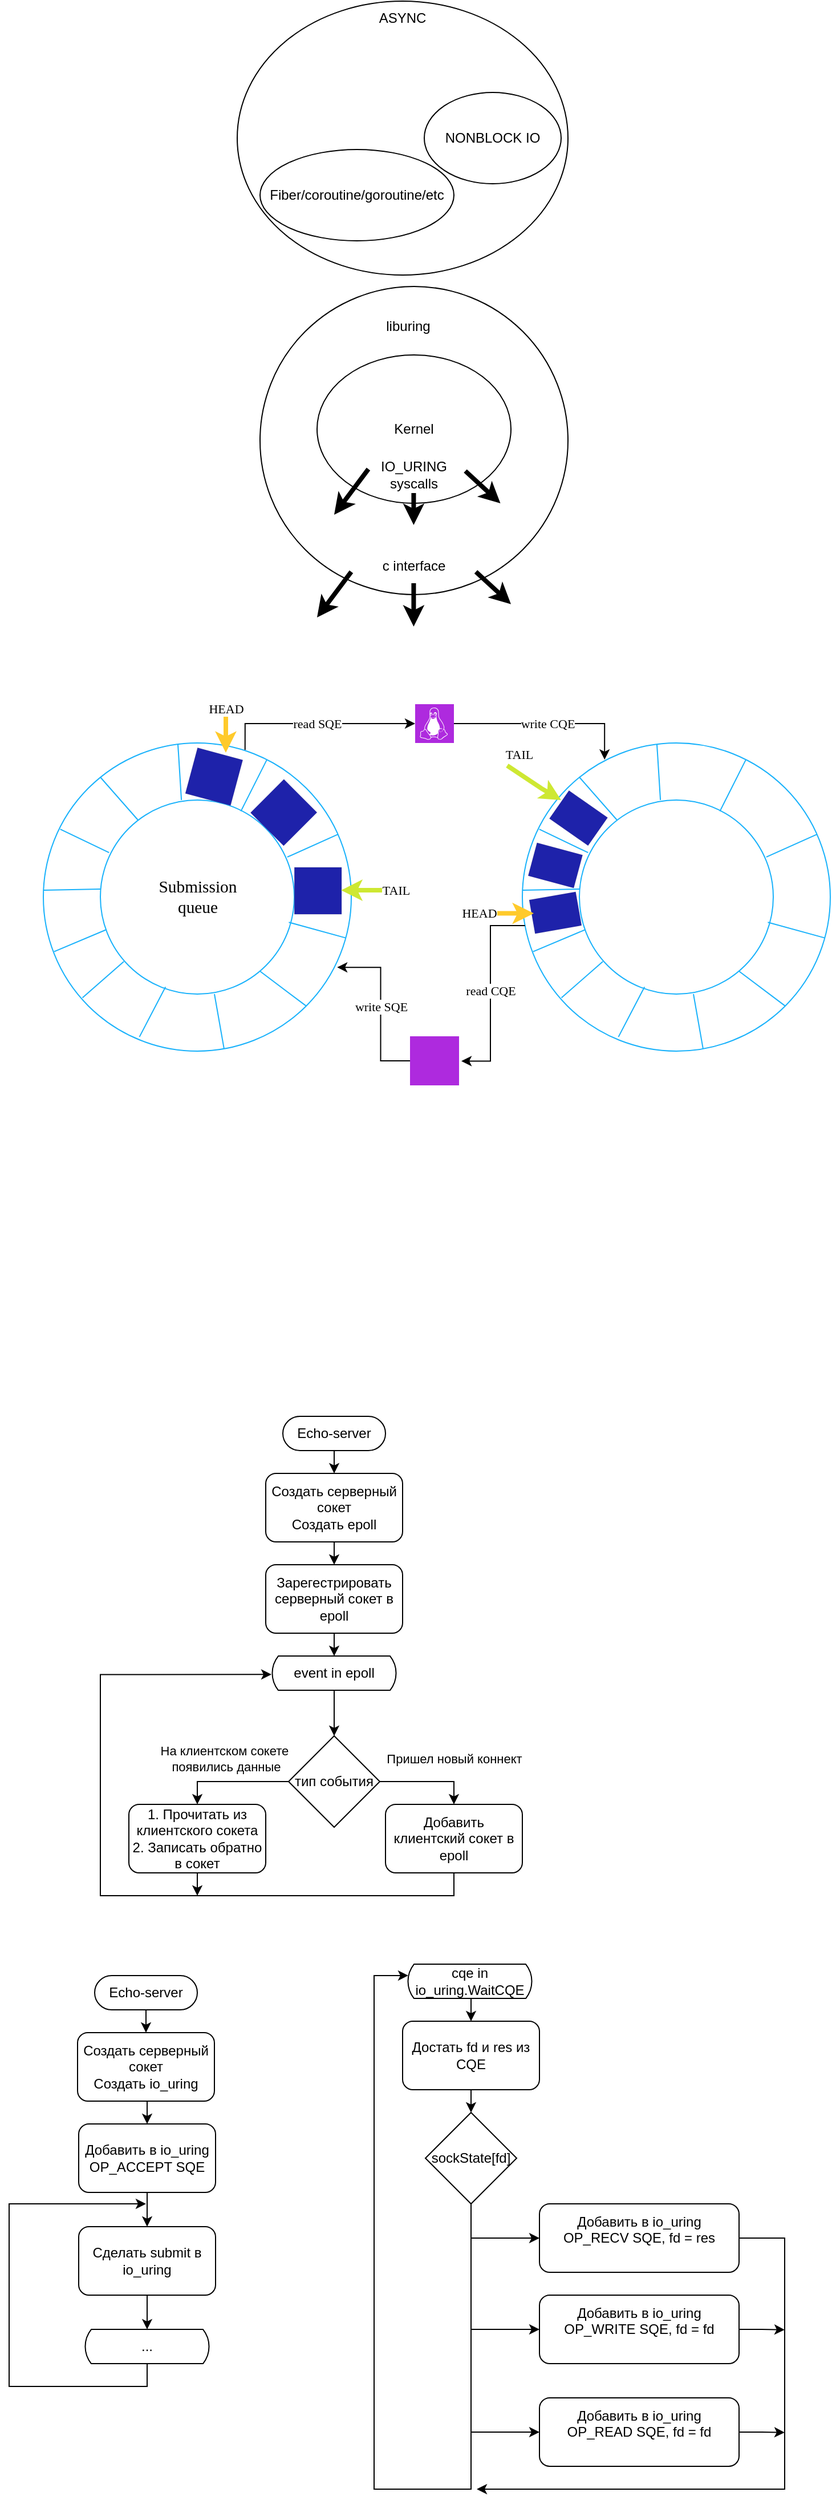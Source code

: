 <mxfile version="26.2.12">
  <diagram name="Страница — 1" id="5MnBxVW6T4bRZf9gdQo-">
    <mxGraphModel dx="1135" dy="633" grid="1" gridSize="10" guides="1" tooltips="1" connect="1" arrows="1" fold="1" page="1" pageScale="1" pageWidth="827" pageHeight="1169" math="0" shadow="0">
      <root>
        <mxCell id="0" />
        <mxCell id="1" parent="0" />
        <mxCell id="4wjqR3OL42NYLJil27Jn-7" value="" style="ellipse;whiteSpace=wrap;html=1;aspect=fixed;" parent="1" vertex="1">
          <mxGeometry x="270" y="390" width="270" height="270" as="geometry" />
        </mxCell>
        <mxCell id="4wjqR3OL42NYLJil27Jn-1" value="" style="ellipse;whiteSpace=wrap;html=1;" parent="1" vertex="1">
          <mxGeometry x="250" y="140" width="290" height="240" as="geometry" />
        </mxCell>
        <mxCell id="4wjqR3OL42NYLJil27Jn-2" value="Fiber/coroutine/goroutine/etc" style="ellipse;whiteSpace=wrap;html=1;" parent="1" vertex="1">
          <mxGeometry x="270" y="270" width="170" height="80" as="geometry" />
        </mxCell>
        <mxCell id="4wjqR3OL42NYLJil27Jn-3" value="NONBLOCK IO" style="ellipse;whiteSpace=wrap;html=1;" parent="1" vertex="1">
          <mxGeometry x="414" y="220" width="120" height="80" as="geometry" />
        </mxCell>
        <mxCell id="4wjqR3OL42NYLJil27Jn-4" value="ASYNC" style="text;html=1;align=center;verticalAlign=middle;whiteSpace=wrap;rounded=0;" parent="1" vertex="1">
          <mxGeometry x="365" y="140" width="60" height="30" as="geometry" />
        </mxCell>
        <mxCell id="4wjqR3OL42NYLJil27Jn-5" value="Kernel" style="ellipse;whiteSpace=wrap;html=1;" parent="1" vertex="1">
          <mxGeometry x="320" y="450" width="170" height="130" as="geometry" />
        </mxCell>
        <mxCell id="4wjqR3OL42NYLJil27Jn-6" value="IO_URING syscalls" style="text;html=1;align=center;verticalAlign=middle;whiteSpace=wrap;rounded=0;" parent="1" vertex="1">
          <mxGeometry x="360" y="540" width="90" height="30" as="geometry" />
        </mxCell>
        <mxCell id="4wjqR3OL42NYLJil27Jn-8" value="liburing" style="text;html=1;align=center;verticalAlign=middle;whiteSpace=wrap;rounded=0;" parent="1" vertex="1">
          <mxGeometry x="370" y="410" width="60" height="30" as="geometry" />
        </mxCell>
        <mxCell id="4wjqR3OL42NYLJil27Jn-9" value="" style="endArrow=classic;html=1;rounded=0;strokeWidth=4;" parent="1" edge="1">
          <mxGeometry width="50" height="50" relative="1" as="geometry">
            <mxPoint x="450" y="551.68" as="sourcePoint" />
            <mxPoint x="480.75" y="580.0" as="targetPoint" />
          </mxGeometry>
        </mxCell>
        <mxCell id="4wjqR3OL42NYLJil27Jn-10" value="" style="endArrow=classic;html=1;rounded=0;strokeWidth=4;" parent="1" edge="1">
          <mxGeometry width="50" height="50" relative="1" as="geometry">
            <mxPoint x="404.71" y="571" as="sourcePoint" />
            <mxPoint x="404.71" y="599" as="targetPoint" />
          </mxGeometry>
        </mxCell>
        <mxCell id="4wjqR3OL42NYLJil27Jn-11" value="" style="endArrow=classic;html=1;rounded=0;strokeWidth=4;" parent="1" edge="1">
          <mxGeometry width="50" height="50" relative="1" as="geometry">
            <mxPoint x="365" y="550" as="sourcePoint" />
            <mxPoint x="335" y="590" as="targetPoint" />
          </mxGeometry>
        </mxCell>
        <mxCell id="4wjqR3OL42NYLJil27Jn-13" value="" style="endArrow=classic;html=1;rounded=0;strokeWidth=4;" parent="1" edge="1">
          <mxGeometry width="50" height="50" relative="1" as="geometry">
            <mxPoint x="404.71" y="650" as="sourcePoint" />
            <mxPoint x="404.71" y="688" as="targetPoint" />
          </mxGeometry>
        </mxCell>
        <mxCell id="4wjqR3OL42NYLJil27Jn-14" value="" style="endArrow=classic;html=1;rounded=0;strokeWidth=4;" parent="1" edge="1">
          <mxGeometry width="50" height="50" relative="1" as="geometry">
            <mxPoint x="459.25" y="640" as="sourcePoint" />
            <mxPoint x="490" y="668.32" as="targetPoint" />
          </mxGeometry>
        </mxCell>
        <mxCell id="4wjqR3OL42NYLJil27Jn-15" value="" style="endArrow=classic;html=1;rounded=0;strokeWidth=4;" parent="1" edge="1">
          <mxGeometry width="50" height="50" relative="1" as="geometry">
            <mxPoint x="350" y="640" as="sourcePoint" />
            <mxPoint x="320" y="680" as="targetPoint" />
          </mxGeometry>
        </mxCell>
        <mxCell id="4wjqR3OL42NYLJil27Jn-16" value="c interface" style="text;html=1;align=center;verticalAlign=middle;whiteSpace=wrap;rounded=0;" parent="1" vertex="1">
          <mxGeometry x="375" y="620" width="60" height="30" as="geometry" />
        </mxCell>
        <mxCell id="idXL19134oBA8lbDRlTb-53" value="read SQE" style="edgeStyle=orthogonalEdgeStyle;rounded=0;orthogonalLoop=1;jettySize=auto;html=1;exitX=0.655;exitY=0.023;exitDx=0;exitDy=0;exitPerimeter=0;fontFamily=Proxima Nova;" parent="1" source="idXL19134oBA8lbDRlTb-1" target="idXL19134oBA8lbDRlTb-46" edge="1">
          <mxGeometry x="0.001" relative="1" as="geometry">
            <Array as="points">
              <mxPoint x="257" y="773" />
            </Array>
            <mxPoint as="offset" />
          </mxGeometry>
        </mxCell>
        <mxCell id="idXL19134oBA8lbDRlTb-1" value="" style="ellipse;whiteSpace=wrap;html=1;aspect=fixed;strokeColor=#1AB2FB;" parent="1" vertex="1">
          <mxGeometry x="80" y="790" width="270" height="270" as="geometry" />
        </mxCell>
        <mxCell id="idXL19134oBA8lbDRlTb-2" value="" style="ellipse;whiteSpace=wrap;html=1;aspect=fixed;strokeColor=#1AB2FB;" parent="1" vertex="1">
          <mxGeometry x="130" y="840" width="170" height="170" as="geometry" />
        </mxCell>
        <mxCell id="idXL19134oBA8lbDRlTb-3" value="" style="endArrow=none;html=1;rounded=0;entryX=0.437;entryY=0.004;entryDx=0;entryDy=0;entryPerimeter=0;exitX=0.418;exitY=0;exitDx=0;exitDy=0;exitPerimeter=0;strokeColor=#1AB2FB;" parent="1" source="idXL19134oBA8lbDRlTb-2" target="idXL19134oBA8lbDRlTb-1" edge="1">
          <mxGeometry width="50" height="50" relative="1" as="geometry">
            <mxPoint x="150" y="800" as="sourcePoint" />
            <mxPoint x="200" y="750" as="targetPoint" />
          </mxGeometry>
        </mxCell>
        <mxCell id="idXL19134oBA8lbDRlTb-4" value="" style="endArrow=none;html=1;rounded=0;exitX=0.418;exitY=0;exitDx=0;exitDy=0;exitPerimeter=0;strokeColor=#1AB2FB;" parent="1" target="idXL19134oBA8lbDRlTb-1" edge="1">
          <mxGeometry width="50" height="50" relative="1" as="geometry">
            <mxPoint x="253.19" y="849.81" as="sourcePoint" />
            <mxPoint x="250.0" y="790.002" as="targetPoint" />
          </mxGeometry>
        </mxCell>
        <mxCell id="idXL19134oBA8lbDRlTb-5" value="" style="endArrow=none;html=1;rounded=0;exitX=0.964;exitY=0.294;exitDx=0;exitDy=0;exitPerimeter=0;strokeColor=#1AB2FB;" parent="1" source="idXL19134oBA8lbDRlTb-2" target="idXL19134oBA8lbDRlTb-1" edge="1">
          <mxGeometry width="50" height="50" relative="1" as="geometry">
            <mxPoint x="297.19" y="894.81" as="sourcePoint" />
            <mxPoint x="320" y="850" as="targetPoint" />
          </mxGeometry>
        </mxCell>
        <mxCell id="idXL19134oBA8lbDRlTb-6" value="" style="endArrow=none;html=1;rounded=0;exitX=0.972;exitY=0.63;exitDx=0;exitDy=0;exitPerimeter=0;strokeColor=#1AB2FB;" parent="1" source="idXL19134oBA8lbDRlTb-2" target="idXL19134oBA8lbDRlTb-1" edge="1">
          <mxGeometry width="50" height="50" relative="1" as="geometry">
            <mxPoint x="300" y="950" as="sourcePoint" />
            <mxPoint x="344" y="930" as="targetPoint" />
          </mxGeometry>
        </mxCell>
        <mxCell id="idXL19134oBA8lbDRlTb-7" value="" style="endArrow=none;html=1;rounded=0;exitX=0.972;exitY=0.63;exitDx=0;exitDy=0;exitPerimeter=0;entryX=1;entryY=1;entryDx=0;entryDy=0;strokeColor=#1AB2FB;" parent="1" target="idXL19134oBA8lbDRlTb-1" edge="1">
          <mxGeometry width="50" height="50" relative="1" as="geometry">
            <mxPoint x="270" y="990" as="sourcePoint" />
            <mxPoint x="320" y="1004" as="targetPoint" />
          </mxGeometry>
        </mxCell>
        <mxCell id="idXL19134oBA8lbDRlTb-8" value="" style="endArrow=none;html=1;rounded=0;exitX=0.972;exitY=0.63;exitDx=0;exitDy=0;exitPerimeter=0;strokeColor=#1AB2FB;" parent="1" target="idXL19134oBA8lbDRlTb-1" edge="1">
          <mxGeometry width="50" height="50" relative="1" as="geometry">
            <mxPoint x="230" y="1010" as="sourcePoint" />
            <mxPoint x="270" y="1040" as="targetPoint" />
          </mxGeometry>
        </mxCell>
        <mxCell id="idXL19134oBA8lbDRlTb-9" value="" style="endArrow=none;html=1;rounded=0;exitX=0.336;exitY=0.963;exitDx=0;exitDy=0;exitPerimeter=0;entryX=0.312;entryY=0.954;entryDx=0;entryDy=0;entryPerimeter=0;strokeColor=#1AB2FB;" parent="1" source="idXL19134oBA8lbDRlTb-2" target="idXL19134oBA8lbDRlTb-1" edge="1">
          <mxGeometry width="50" height="50" relative="1" as="geometry">
            <mxPoint x="160" y="1010" as="sourcePoint" />
            <mxPoint x="168" y="1058" as="targetPoint" />
          </mxGeometry>
        </mxCell>
        <mxCell id="idXL19134oBA8lbDRlTb-10" value="" style="endArrow=none;html=1;rounded=0;exitX=0.121;exitY=0.832;exitDx=0;exitDy=0;exitPerimeter=0;entryX=0.127;entryY=0.827;entryDx=0;entryDy=0;entryPerimeter=0;strokeColor=#1AB2FB;" parent="1" source="idXL19134oBA8lbDRlTb-2" target="idXL19134oBA8lbDRlTb-1" edge="1">
          <mxGeometry width="50" height="50" relative="1" as="geometry">
            <mxPoint x="143" y="970" as="sourcePoint" />
            <mxPoint x="120" y="1014" as="targetPoint" />
          </mxGeometry>
        </mxCell>
        <mxCell id="idXL19134oBA8lbDRlTb-11" value="" style="endArrow=none;html=1;rounded=0;exitX=0.028;exitY=0.669;exitDx=0;exitDy=0;exitPerimeter=0;entryX=0.035;entryY=0.677;entryDx=0;entryDy=0;entryPerimeter=0;strokeColor=#1AB2FB;" parent="1" source="idXL19134oBA8lbDRlTb-2" target="idXL19134oBA8lbDRlTb-1" edge="1">
          <mxGeometry width="50" height="50" relative="1" as="geometry">
            <mxPoint x="130" y="950" as="sourcePoint" />
            <mxPoint x="93" y="982" as="targetPoint" />
          </mxGeometry>
        </mxCell>
        <mxCell id="idXL19134oBA8lbDRlTb-12" value="" style="endArrow=none;html=1;rounded=0;exitX=0.003;exitY=0.459;exitDx=0;exitDy=0;exitPerimeter=0;entryX=0.035;entryY=0.677;entryDx=0;entryDy=0;entryPerimeter=0;strokeColor=#1AB2FB;" parent="1" source="idXL19134oBA8lbDRlTb-2" edge="1">
          <mxGeometry width="50" height="50" relative="1" as="geometry">
            <mxPoint x="126" y="900" as="sourcePoint" />
            <mxPoint x="80" y="919" as="targetPoint" />
          </mxGeometry>
        </mxCell>
        <mxCell id="idXL19134oBA8lbDRlTb-13" value="" style="endArrow=none;html=1;rounded=0;exitX=0.045;exitY=0.271;exitDx=0;exitDy=0;exitPerimeter=0;entryX=0.055;entryY=0.28;entryDx=0;entryDy=0;entryPerimeter=0;strokeColor=#1AB2FB;" parent="1" source="idXL19134oBA8lbDRlTb-2" target="idXL19134oBA8lbDRlTb-1" edge="1">
          <mxGeometry width="50" height="50" relative="1" as="geometry">
            <mxPoint x="151" y="870" as="sourcePoint" />
            <mxPoint x="100" y="871" as="targetPoint" />
          </mxGeometry>
        </mxCell>
        <mxCell id="idXL19134oBA8lbDRlTb-14" value="" style="endArrow=none;html=1;rounded=0;exitX=0.194;exitY=0.103;exitDx=0;exitDy=0;exitPerimeter=0;entryX=0.055;entryY=0.28;entryDx=0;entryDy=0;entryPerimeter=0;strokeColor=#1AB2FB;" parent="1" source="idXL19134oBA8lbDRlTb-2" edge="1">
          <mxGeometry width="50" height="50" relative="1" as="geometry">
            <mxPoint x="173" y="840" as="sourcePoint" />
            <mxPoint x="130" y="820" as="targetPoint" />
          </mxGeometry>
        </mxCell>
        <mxCell id="idXL19134oBA8lbDRlTb-15" value="" style="ellipse;whiteSpace=wrap;html=1;aspect=fixed;strokeColor=#1AB2FB;" parent="1" vertex="1">
          <mxGeometry x="500" y="790" width="270" height="270" as="geometry" />
        </mxCell>
        <mxCell id="idXL19134oBA8lbDRlTb-16" value="" style="ellipse;whiteSpace=wrap;html=1;aspect=fixed;strokeColor=#1AB2FB;" parent="1" vertex="1">
          <mxGeometry x="550" y="840" width="170" height="170" as="geometry" />
        </mxCell>
        <mxCell id="idXL19134oBA8lbDRlTb-17" value="" style="endArrow=none;html=1;rounded=0;entryX=0.437;entryY=0.004;entryDx=0;entryDy=0;entryPerimeter=0;exitX=0.418;exitY=0;exitDx=0;exitDy=0;exitPerimeter=0;strokeColor=#1AB2FB;" parent="1" source="idXL19134oBA8lbDRlTb-16" target="idXL19134oBA8lbDRlTb-15" edge="1">
          <mxGeometry width="50" height="50" relative="1" as="geometry">
            <mxPoint x="570" y="800" as="sourcePoint" />
            <mxPoint x="620" y="750" as="targetPoint" />
          </mxGeometry>
        </mxCell>
        <mxCell id="idXL19134oBA8lbDRlTb-18" value="" style="endArrow=none;html=1;rounded=0;exitX=0.418;exitY=0;exitDx=0;exitDy=0;exitPerimeter=0;strokeColor=#1AB2FB;" parent="1" target="idXL19134oBA8lbDRlTb-15" edge="1">
          <mxGeometry width="50" height="50" relative="1" as="geometry">
            <mxPoint x="673.19" y="849.81" as="sourcePoint" />
            <mxPoint x="670.0" y="790.002" as="targetPoint" />
          </mxGeometry>
        </mxCell>
        <mxCell id="idXL19134oBA8lbDRlTb-19" value="" style="endArrow=none;html=1;rounded=0;exitX=0.964;exitY=0.294;exitDx=0;exitDy=0;exitPerimeter=0;strokeColor=#1AB2FB;" parent="1" source="idXL19134oBA8lbDRlTb-16" target="idXL19134oBA8lbDRlTb-15" edge="1">
          <mxGeometry width="50" height="50" relative="1" as="geometry">
            <mxPoint x="717.19" y="894.81" as="sourcePoint" />
            <mxPoint x="740" y="850" as="targetPoint" />
          </mxGeometry>
        </mxCell>
        <mxCell id="idXL19134oBA8lbDRlTb-20" value="" style="endArrow=none;html=1;rounded=0;exitX=0.972;exitY=0.63;exitDx=0;exitDy=0;exitPerimeter=0;strokeColor=#1AB2FB;" parent="1" source="idXL19134oBA8lbDRlTb-16" target="idXL19134oBA8lbDRlTb-15" edge="1">
          <mxGeometry width="50" height="50" relative="1" as="geometry">
            <mxPoint x="720" y="950" as="sourcePoint" />
            <mxPoint x="764" y="930" as="targetPoint" />
          </mxGeometry>
        </mxCell>
        <mxCell id="idXL19134oBA8lbDRlTb-21" value="" style="endArrow=none;html=1;rounded=0;exitX=0.972;exitY=0.63;exitDx=0;exitDy=0;exitPerimeter=0;entryX=1;entryY=1;entryDx=0;entryDy=0;strokeColor=#1AB2FB;" parent="1" target="idXL19134oBA8lbDRlTb-15" edge="1">
          <mxGeometry width="50" height="50" relative="1" as="geometry">
            <mxPoint x="690" y="990" as="sourcePoint" />
            <mxPoint x="740" y="1004" as="targetPoint" />
          </mxGeometry>
        </mxCell>
        <mxCell id="idXL19134oBA8lbDRlTb-22" value="" style="endArrow=none;html=1;rounded=0;exitX=0.972;exitY=0.63;exitDx=0;exitDy=0;exitPerimeter=0;strokeColor=#1AB2FB;" parent="1" target="idXL19134oBA8lbDRlTb-15" edge="1">
          <mxGeometry width="50" height="50" relative="1" as="geometry">
            <mxPoint x="650" y="1010" as="sourcePoint" />
            <mxPoint x="690" y="1040" as="targetPoint" />
          </mxGeometry>
        </mxCell>
        <mxCell id="idXL19134oBA8lbDRlTb-23" value="" style="endArrow=none;html=1;rounded=0;exitX=0.336;exitY=0.963;exitDx=0;exitDy=0;exitPerimeter=0;entryX=0.312;entryY=0.954;entryDx=0;entryDy=0;entryPerimeter=0;strokeColor=#1AB2FB;" parent="1" source="idXL19134oBA8lbDRlTb-16" target="idXL19134oBA8lbDRlTb-15" edge="1">
          <mxGeometry width="50" height="50" relative="1" as="geometry">
            <mxPoint x="580" y="1010" as="sourcePoint" />
            <mxPoint x="588" y="1058" as="targetPoint" />
          </mxGeometry>
        </mxCell>
        <mxCell id="idXL19134oBA8lbDRlTb-24" value="" style="endArrow=none;html=1;rounded=0;exitX=0.121;exitY=0.832;exitDx=0;exitDy=0;exitPerimeter=0;entryX=0.127;entryY=0.827;entryDx=0;entryDy=0;entryPerimeter=0;strokeColor=#1AB2FB;" parent="1" source="idXL19134oBA8lbDRlTb-16" target="idXL19134oBA8lbDRlTb-15" edge="1">
          <mxGeometry width="50" height="50" relative="1" as="geometry">
            <mxPoint x="563" y="970" as="sourcePoint" />
            <mxPoint x="540" y="1014" as="targetPoint" />
          </mxGeometry>
        </mxCell>
        <mxCell id="idXL19134oBA8lbDRlTb-25" value="" style="endArrow=none;html=1;rounded=0;exitX=0.028;exitY=0.669;exitDx=0;exitDy=0;exitPerimeter=0;entryX=0.035;entryY=0.677;entryDx=0;entryDy=0;entryPerimeter=0;strokeColor=#1AB2FB;" parent="1" source="idXL19134oBA8lbDRlTb-16" target="idXL19134oBA8lbDRlTb-15" edge="1">
          <mxGeometry width="50" height="50" relative="1" as="geometry">
            <mxPoint x="550" y="950" as="sourcePoint" />
            <mxPoint x="513" y="982" as="targetPoint" />
          </mxGeometry>
        </mxCell>
        <mxCell id="idXL19134oBA8lbDRlTb-26" value="" style="endArrow=none;html=1;rounded=0;exitX=0.003;exitY=0.459;exitDx=0;exitDy=0;exitPerimeter=0;entryX=0.035;entryY=0.677;entryDx=0;entryDy=0;entryPerimeter=0;strokeColor=#1AB2FB;" parent="1" source="idXL19134oBA8lbDRlTb-16" edge="1">
          <mxGeometry width="50" height="50" relative="1" as="geometry">
            <mxPoint x="546" y="900" as="sourcePoint" />
            <mxPoint x="500" y="919" as="targetPoint" />
          </mxGeometry>
        </mxCell>
        <mxCell id="idXL19134oBA8lbDRlTb-27" value="" style="endArrow=none;html=1;rounded=0;exitX=0.045;exitY=0.271;exitDx=0;exitDy=0;exitPerimeter=0;entryX=0.055;entryY=0.28;entryDx=0;entryDy=0;entryPerimeter=0;strokeColor=#1AB2FB;" parent="1" source="idXL19134oBA8lbDRlTb-16" target="idXL19134oBA8lbDRlTb-15" edge="1">
          <mxGeometry width="50" height="50" relative="1" as="geometry">
            <mxPoint x="571" y="870" as="sourcePoint" />
            <mxPoint x="520" y="871" as="targetPoint" />
          </mxGeometry>
        </mxCell>
        <mxCell id="idXL19134oBA8lbDRlTb-28" value="" style="endArrow=none;html=1;rounded=0;exitX=0.194;exitY=0.103;exitDx=0;exitDy=0;exitPerimeter=0;entryX=0.055;entryY=0.28;entryDx=0;entryDy=0;entryPerimeter=0;strokeColor=#1AB2FB;" parent="1" source="idXL19134oBA8lbDRlTb-16" edge="1">
          <mxGeometry width="50" height="50" relative="1" as="geometry">
            <mxPoint x="593" y="840" as="sourcePoint" />
            <mxPoint x="550" y="820" as="targetPoint" />
          </mxGeometry>
        </mxCell>
        <mxCell id="idXL19134oBA8lbDRlTb-29" value="&lt;span id=&quot;docs-internal-guid-4ea8853c-7fff-0321-4c74-c444f08223ec&quot;&gt;&lt;span style=&quot;font-size: 11pt; background-color: transparent; font-variant-numeric: normal; font-variant-east-asian: normal; font-variant-alternates: normal; font-variant-position: normal; vertical-align: baseline; white-space-collapse: preserve;&quot;&gt;&lt;font face=&quot;Proxima Nova&quot;&gt;Submission queue&lt;/font&gt;&lt;/span&gt;&lt;/span&gt;" style="text;html=1;align=center;verticalAlign=middle;whiteSpace=wrap;rounded=0;fontFamily=Proxima Nova;" parent="1" vertex="1">
          <mxGeometry x="177.5" y="910" width="75" height="30" as="geometry" />
        </mxCell>
        <mxCell id="idXL19134oBA8lbDRlTb-39" value="" style="rounded=0;whiteSpace=wrap;html=1;fillColor=#1E22AA;rotation=15;strokeColor=#d6b656;strokeWidth=0;" parent="1" vertex="1">
          <mxGeometry x="208.88" y="798.54" width="41.12" height="41.46" as="geometry" />
        </mxCell>
        <mxCell id="idXL19134oBA8lbDRlTb-40" value="" style="rounded=0;whiteSpace=wrap;html=1;fillColor=#1E22AA;rotation=45;strokeColor=#d6b656;strokeWidth=0;" parent="1" vertex="1">
          <mxGeometry x="270" y="830" width="41.12" height="41.46" as="geometry" />
        </mxCell>
        <mxCell id="idXL19134oBA8lbDRlTb-41" value="" style="rounded=0;whiteSpace=wrap;html=1;fillColor=#1E22AA;rotation=90;strokeColor=#d6b656;strokeWidth=0;" parent="1" vertex="1">
          <mxGeometry x="300" y="898.54" width="41.12" height="41.46" as="geometry" />
        </mxCell>
        <mxCell id="idXL19134oBA8lbDRlTb-44" value="HEAD" style="endArrow=classic;html=1;rounded=0;strokeColor=#FFCA2B;strokeWidth=4;fontFamily=Proxima Nova;" parent="1" edge="1">
          <mxGeometry x="-0.927" width="50" height="50" relative="1" as="geometry">
            <mxPoint x="240" y="758.54" as="sourcePoint" />
            <mxPoint x="240" y="798.54" as="targetPoint" />
            <mxPoint as="offset" />
          </mxGeometry>
        </mxCell>
        <mxCell id="idXL19134oBA8lbDRlTb-45" value="TAIL" style="endArrow=classic;html=1;rounded=0;strokeColor=#CEE832;strokeWidth=4;fontFamily=Proxima Nova;" parent="1" edge="1">
          <mxGeometry x="-0.927" width="50" height="50" relative="1" as="geometry">
            <mxPoint x="391.12" y="918.98" as="sourcePoint" />
            <mxPoint x="341.12" y="918.98" as="targetPoint" />
            <mxPoint as="offset" />
          </mxGeometry>
        </mxCell>
        <mxCell id="idXL19134oBA8lbDRlTb-46" value="" style="sketch=0;pointerEvents=1;shadow=0;dashed=0;html=1;strokeColor=none;fillColor=#AE2ADE;labelPosition=center;verticalLabelPosition=bottom;verticalAlign=top;align=center;outlineConnect=0;shape=mxgraph.veeam2.linux;" parent="1" vertex="1">
          <mxGeometry x="406" y="756" width="34" height="34" as="geometry" />
        </mxCell>
        <mxCell id="idXL19134oBA8lbDRlTb-47" value="" style="points=[];aspect=fixed;html=1;align=center;shadow=0;dashed=0;fillColor=#AE2ADE;strokeColor=none;shape=mxgraph.alibaba_cloud.user;" parent="1" vertex="1">
          <mxGeometry x="401.5" y="1047" width="43" height="43" as="geometry" />
        </mxCell>
        <mxCell id="idXL19134oBA8lbDRlTb-48" value="" style="rounded=0;whiteSpace=wrap;html=1;fillColor=#1E22AA;rotation=80;strokeColor=#d6b656;strokeWidth=0;" parent="1" vertex="1">
          <mxGeometry x="513.71" y="917.75" width="30" height="41.46" as="geometry" />
        </mxCell>
        <mxCell id="idXL19134oBA8lbDRlTb-49" value="" style="rounded=0;whiteSpace=wrap;html=1;fillColor=#1E22AA;rotation=105;strokeColor=#d6b656;strokeWidth=0;" parent="1" vertex="1">
          <mxGeometry x="513.71" y="876.29" width="30" height="41.46" as="geometry" />
        </mxCell>
        <mxCell id="idXL19134oBA8lbDRlTb-50" value="" style="rounded=0;whiteSpace=wrap;html=1;fillColor=#1E22AA;rotation=125;strokeColor=#d6b656;strokeWidth=0;" parent="1" vertex="1">
          <mxGeometry x="534" y="834.83" width="30" height="41.46" as="geometry" />
        </mxCell>
        <mxCell id="idXL19134oBA8lbDRlTb-52" value="write CQE" style="edgeStyle=orthogonalEdgeStyle;rounded=0;orthogonalLoop=1;jettySize=auto;html=1;entryX=0.267;entryY=0.054;entryDx=0;entryDy=0;entryPerimeter=0;fontFamily=Proxima Nova;" parent="1" source="idXL19134oBA8lbDRlTb-46" target="idXL19134oBA8lbDRlTb-15" edge="1">
          <mxGeometry relative="1" as="geometry">
            <Array as="points">
              <mxPoint x="572" y="773" />
            </Array>
          </mxGeometry>
        </mxCell>
        <mxCell id="idXL19134oBA8lbDRlTb-54" value="read CQE" style="edgeStyle=orthogonalEdgeStyle;rounded=0;orthogonalLoop=1;jettySize=auto;html=1;entryX=1.047;entryY=0.505;entryDx=0;entryDy=0;entryPerimeter=0;fontFamily=Proxima Nova;" parent="1" source="idXL19134oBA8lbDRlTb-15" target="idXL19134oBA8lbDRlTb-47" edge="1">
          <mxGeometry relative="1" as="geometry">
            <Array as="points">
              <mxPoint x="472" y="950" />
              <mxPoint x="472" y="1069" />
            </Array>
          </mxGeometry>
        </mxCell>
        <mxCell id="idXL19134oBA8lbDRlTb-55" value="write SQE" style="edgeStyle=orthogonalEdgeStyle;rounded=0;orthogonalLoop=1;jettySize=auto;html=1;entryX=0.954;entryY=0.728;entryDx=0;entryDy=0;entryPerimeter=0;fontFamily=Proxima Nova;" parent="1" source="idXL19134oBA8lbDRlTb-47" target="idXL19134oBA8lbDRlTb-1" edge="1">
          <mxGeometry relative="1" as="geometry" />
        </mxCell>
        <mxCell id="idXL19134oBA8lbDRlTb-56" value="HEAD" style="endArrow=classic;html=1;rounded=0;strokeColor=#FFCA2B;strokeWidth=4;fontFamily=Proxima Nova;" parent="1" edge="1">
          <mxGeometry x="-0.927" width="50" height="50" relative="1" as="geometry">
            <mxPoint x="460" y="939.31" as="sourcePoint" />
            <mxPoint x="510" y="939.31" as="targetPoint" />
            <mxPoint as="offset" />
          </mxGeometry>
        </mxCell>
        <mxCell id="idXL19134oBA8lbDRlTb-57" value="TAIL" style="endArrow=classic;html=1;rounded=0;strokeColor=#CEE832;strokeWidth=4;entryX=0.101;entryY=0.223;entryDx=0;entryDy=0;entryPerimeter=0;fontFamily=Proxima Nova;" parent="1" edge="1">
          <mxGeometry x="-0.901" y="14" width="50" height="50" relative="1" as="geometry">
            <mxPoint x="486.73" y="809.79" as="sourcePoint" />
            <mxPoint x="534" y="840.0" as="targetPoint" />
            <mxPoint as="offset" />
            <Array as="points">
              <mxPoint x="516.73" y="829.79" />
            </Array>
          </mxGeometry>
        </mxCell>
        <mxCell id="U0DOwcSD0p0kCqrb6wji-14" style="edgeStyle=orthogonalEdgeStyle;rounded=0;orthogonalLoop=1;jettySize=auto;html=1;exitX=0.5;exitY=1;exitDx=0;exitDy=0;entryX=0.5;entryY=0;entryDx=0;entryDy=0;" edge="1" parent="1" source="U0DOwcSD0p0kCqrb6wji-1" target="U0DOwcSD0p0kCqrb6wji-3">
          <mxGeometry relative="1" as="geometry" />
        </mxCell>
        <mxCell id="U0DOwcSD0p0kCqrb6wji-1" value="Создать серверный сокет&lt;div&gt;Создать epoll&lt;/div&gt;" style="rounded=1;whiteSpace=wrap;html=1;" vertex="1" parent="1">
          <mxGeometry x="275" y="1430" width="120" height="60" as="geometry" />
        </mxCell>
        <mxCell id="U0DOwcSD0p0kCqrb6wji-15" style="edgeStyle=orthogonalEdgeStyle;rounded=0;orthogonalLoop=1;jettySize=auto;html=1;exitX=0.5;exitY=0.5;exitDx=0;exitDy=15;exitPerimeter=0;entryX=0.5;entryY=0;entryDx=0;entryDy=0;" edge="1" parent="1" source="U0DOwcSD0p0kCqrb6wji-2" target="U0DOwcSD0p0kCqrb6wji-1">
          <mxGeometry relative="1" as="geometry" />
        </mxCell>
        <mxCell id="U0DOwcSD0p0kCqrb6wji-2" value="Echo-server" style="html=1;dashed=0;whiteSpace=wrap;shape=mxgraph.dfd.start" vertex="1" parent="1">
          <mxGeometry x="290" y="1380" width="90" height="30" as="geometry" />
        </mxCell>
        <mxCell id="U0DOwcSD0p0kCqrb6wji-3" value="Зарегестрировать серверный сокет в epoll" style="rounded=1;whiteSpace=wrap;html=1;" vertex="1" parent="1">
          <mxGeometry x="275" y="1510" width="120" height="60" as="geometry" />
        </mxCell>
        <mxCell id="U0DOwcSD0p0kCqrb6wji-5" style="edgeStyle=orthogonalEdgeStyle;rounded=0;orthogonalLoop=1;jettySize=auto;html=1;entryX=0.5;entryY=0;entryDx=0;entryDy=0;exitX=0.5;exitY=1;exitDx=0;exitDy=0;exitPerimeter=0;" edge="1" parent="1" source="U0DOwcSD0p0kCqrb6wji-4" target="U0DOwcSD0p0kCqrb6wji-6">
          <mxGeometry relative="1" as="geometry">
            <mxPoint x="430" y="1680" as="targetPoint" />
            <Array as="points">
              <mxPoint x="335" y="1630" />
              <mxPoint x="335" y="1630" />
            </Array>
          </mxGeometry>
        </mxCell>
        <mxCell id="U0DOwcSD0p0kCqrb6wji-4" value="event in epoll" style="html=1;dashed=0;whiteSpace=wrap;shape=mxgraph.dfd.loop" vertex="1" parent="1">
          <mxGeometry x="280" y="1590" width="110" height="30" as="geometry" />
        </mxCell>
        <mxCell id="U0DOwcSD0p0kCqrb6wji-9" value="На клиентском сокете&amp;nbsp;&lt;div&gt;появились данные&lt;/div&gt;" style="edgeStyle=orthogonalEdgeStyle;rounded=0;orthogonalLoop=1;jettySize=auto;html=1;exitX=0;exitY=0.5;exitDx=0;exitDy=0;entryX=0.5;entryY=0;entryDx=0;entryDy=0;" edge="1" parent="1" source="U0DOwcSD0p0kCqrb6wji-6" target="U0DOwcSD0p0kCqrb6wji-8">
          <mxGeometry x="0.1" y="-20" relative="1" as="geometry">
            <mxPoint as="offset" />
          </mxGeometry>
        </mxCell>
        <mxCell id="U0DOwcSD0p0kCqrb6wji-10" value="Пришел новый коннект" style="edgeStyle=orthogonalEdgeStyle;rounded=0;orthogonalLoop=1;jettySize=auto;html=1;exitX=1;exitY=0.5;exitDx=0;exitDy=0;entryX=0.5;entryY=0;entryDx=0;entryDy=0;" edge="1" parent="1" source="U0DOwcSD0p0kCqrb6wji-6" target="U0DOwcSD0p0kCqrb6wji-7">
          <mxGeometry x="0.529" y="-20" relative="1" as="geometry">
            <mxPoint x="20" y="-20" as="offset" />
          </mxGeometry>
        </mxCell>
        <mxCell id="U0DOwcSD0p0kCqrb6wji-6" value="тип события" style="rhombus;whiteSpace=wrap;html=1;" vertex="1" parent="1">
          <mxGeometry x="295" y="1660" width="80" height="80" as="geometry" />
        </mxCell>
        <mxCell id="U0DOwcSD0p0kCqrb6wji-7" value="Добавить клиентский сокет в epoll" style="rounded=1;whiteSpace=wrap;html=1;" vertex="1" parent="1">
          <mxGeometry x="380" y="1720" width="120" height="60" as="geometry" />
        </mxCell>
        <mxCell id="U0DOwcSD0p0kCqrb6wji-12" style="edgeStyle=orthogonalEdgeStyle;rounded=0;orthogonalLoop=1;jettySize=auto;html=1;exitX=0.5;exitY=1;exitDx=0;exitDy=0;" edge="1" parent="1" source="U0DOwcSD0p0kCqrb6wji-8">
          <mxGeometry relative="1" as="geometry">
            <mxPoint x="215" y="1800" as="targetPoint" />
          </mxGeometry>
        </mxCell>
        <mxCell id="U0DOwcSD0p0kCqrb6wji-8" value="1. Прочитать из клиентского сокета&lt;div&gt;2. Записать обратно в сокет&lt;/div&gt;" style="rounded=1;whiteSpace=wrap;html=1;" vertex="1" parent="1">
          <mxGeometry x="155" y="1720" width="120" height="60" as="geometry" />
        </mxCell>
        <mxCell id="U0DOwcSD0p0kCqrb6wji-11" style="edgeStyle=orthogonalEdgeStyle;rounded=0;orthogonalLoop=1;jettySize=auto;html=1;exitX=0.5;exitY=1;exitDx=0;exitDy=0;entryX=0;entryY=0.539;entryDx=0;entryDy=0;entryPerimeter=0;" edge="1" parent="1" source="U0DOwcSD0p0kCqrb6wji-7" target="U0DOwcSD0p0kCqrb6wji-4">
          <mxGeometry relative="1" as="geometry">
            <Array as="points">
              <mxPoint x="440" y="1800" />
              <mxPoint x="130" y="1800" />
              <mxPoint x="130" y="1606" />
            </Array>
          </mxGeometry>
        </mxCell>
        <mxCell id="U0DOwcSD0p0kCqrb6wji-13" style="edgeStyle=orthogonalEdgeStyle;rounded=0;orthogonalLoop=1;jettySize=auto;html=1;exitX=0.5;exitY=1;exitDx=0;exitDy=0;entryX=0.5;entryY=0;entryDx=0;entryDy=0;entryPerimeter=0;" edge="1" parent="1" source="U0DOwcSD0p0kCqrb6wji-3" target="U0DOwcSD0p0kCqrb6wji-4">
          <mxGeometry relative="1" as="geometry" />
        </mxCell>
        <mxCell id="U0DOwcSD0p0kCqrb6wji-56" style="edgeStyle=orthogonalEdgeStyle;rounded=0;orthogonalLoop=1;jettySize=auto;html=1;exitX=0.5;exitY=0.5;exitDx=0;exitDy=15;exitPerimeter=0;entryX=0.5;entryY=0;entryDx=0;entryDy=0;" edge="1" parent="1" source="U0DOwcSD0p0kCqrb6wji-31" target="U0DOwcSD0p0kCqrb6wji-32">
          <mxGeometry relative="1" as="geometry" />
        </mxCell>
        <mxCell id="U0DOwcSD0p0kCqrb6wji-31" value="Echo-server" style="html=1;dashed=0;whiteSpace=wrap;shape=mxgraph.dfd.start" vertex="1" parent="1">
          <mxGeometry x="125" y="1870" width="90" height="30" as="geometry" />
        </mxCell>
        <mxCell id="U0DOwcSD0p0kCqrb6wji-57" style="edgeStyle=orthogonalEdgeStyle;rounded=0;orthogonalLoop=1;jettySize=auto;html=1;exitX=0.5;exitY=1;exitDx=0;exitDy=0;entryX=0.5;entryY=0;entryDx=0;entryDy=0;" edge="1" parent="1" source="U0DOwcSD0p0kCqrb6wji-32" target="U0DOwcSD0p0kCqrb6wji-33">
          <mxGeometry relative="1" as="geometry" />
        </mxCell>
        <mxCell id="U0DOwcSD0p0kCqrb6wji-32" value="Создать серверный сокет&lt;div&gt;Создать io_uring&lt;/div&gt;" style="rounded=1;whiteSpace=wrap;html=1;" vertex="1" parent="1">
          <mxGeometry x="110" y="1920" width="120" height="60" as="geometry" />
        </mxCell>
        <mxCell id="U0DOwcSD0p0kCqrb6wji-55" style="edgeStyle=orthogonalEdgeStyle;rounded=0;orthogonalLoop=1;jettySize=auto;html=1;exitX=0.5;exitY=1;exitDx=0;exitDy=0;entryX=0.5;entryY=0;entryDx=0;entryDy=0;" edge="1" parent="1" source="U0DOwcSD0p0kCqrb6wji-33" target="U0DOwcSD0p0kCqrb6wji-34">
          <mxGeometry relative="1" as="geometry" />
        </mxCell>
        <mxCell id="U0DOwcSD0p0kCqrb6wji-33" value="Добавить в io_uring&lt;div&gt;OP_ACCEPT SQE&lt;/div&gt;" style="rounded=1;whiteSpace=wrap;html=1;" vertex="1" parent="1">
          <mxGeometry x="111" y="2000" width="120" height="60" as="geometry" />
        </mxCell>
        <mxCell id="U0DOwcSD0p0kCqrb6wji-52" style="edgeStyle=orthogonalEdgeStyle;rounded=0;orthogonalLoop=1;jettySize=auto;html=1;exitX=0.5;exitY=1;exitDx=0;exitDy=0;entryX=0.5;entryY=0;entryDx=0;entryDy=0;entryPerimeter=0;" edge="1" parent="1" source="U0DOwcSD0p0kCqrb6wji-34" target="U0DOwcSD0p0kCqrb6wji-53">
          <mxGeometry relative="1" as="geometry">
            <mxPoint x="170.833" y="2170" as="targetPoint" />
          </mxGeometry>
        </mxCell>
        <mxCell id="U0DOwcSD0p0kCqrb6wji-34" value="Сделать submit в io_uring" style="rounded=1;whiteSpace=wrap;html=1;" vertex="1" parent="1">
          <mxGeometry x="111" y="2090" width="120" height="60" as="geometry" />
        </mxCell>
        <mxCell id="U0DOwcSD0p0kCqrb6wji-38" style="edgeStyle=orthogonalEdgeStyle;rounded=0;orthogonalLoop=1;jettySize=auto;html=1;exitX=0.5;exitY=1;exitDx=0;exitDy=0;exitPerimeter=0;entryX=0.5;entryY=0;entryDx=0;entryDy=0;" edge="1" parent="1" source="U0DOwcSD0p0kCqrb6wji-35" target="U0DOwcSD0p0kCqrb6wji-36">
          <mxGeometry relative="1" as="geometry" />
        </mxCell>
        <mxCell id="U0DOwcSD0p0kCqrb6wji-35" value="cqe in io_uring.WaitCQE" style="html=1;dashed=0;whiteSpace=wrap;shape=mxgraph.dfd.loop" vertex="1" parent="1">
          <mxGeometry x="399" y="1860" width="110" height="30" as="geometry" />
        </mxCell>
        <mxCell id="U0DOwcSD0p0kCqrb6wji-51" style="edgeStyle=orthogonalEdgeStyle;rounded=0;orthogonalLoop=1;jettySize=auto;html=1;exitX=0.5;exitY=1;exitDx=0;exitDy=0;entryX=0.5;entryY=0;entryDx=0;entryDy=0;" edge="1" parent="1" source="U0DOwcSD0p0kCqrb6wji-36" target="U0DOwcSD0p0kCqrb6wji-39">
          <mxGeometry relative="1" as="geometry" />
        </mxCell>
        <mxCell id="U0DOwcSD0p0kCqrb6wji-36" value="Достать fd и res из CQE" style="rounded=1;whiteSpace=wrap;html=1;" vertex="1" parent="1">
          <mxGeometry x="395" y="1910" width="120" height="60" as="geometry" />
        </mxCell>
        <mxCell id="U0DOwcSD0p0kCqrb6wji-43" style="edgeStyle=orthogonalEdgeStyle;rounded=0;orthogonalLoop=1;jettySize=auto;html=1;exitX=0.5;exitY=1;exitDx=0;exitDy=0;entryX=0;entryY=0.5;entryDx=0;entryDy=0;" edge="1" parent="1" source="U0DOwcSD0p0kCqrb6wji-39" target="U0DOwcSD0p0kCqrb6wji-42">
          <mxGeometry relative="1" as="geometry" />
        </mxCell>
        <mxCell id="U0DOwcSD0p0kCqrb6wji-44" style="edgeStyle=orthogonalEdgeStyle;rounded=0;orthogonalLoop=1;jettySize=auto;html=1;exitX=0.5;exitY=1;exitDx=0;exitDy=0;entryX=0;entryY=0.5;entryDx=0;entryDy=0;" edge="1" parent="1" source="U0DOwcSD0p0kCqrb6wji-39" target="U0DOwcSD0p0kCqrb6wji-40">
          <mxGeometry relative="1" as="geometry" />
        </mxCell>
        <mxCell id="U0DOwcSD0p0kCqrb6wji-45" style="edgeStyle=orthogonalEdgeStyle;rounded=0;orthogonalLoop=1;jettySize=auto;html=1;exitX=0.5;exitY=1;exitDx=0;exitDy=0;entryX=0;entryY=0.5;entryDx=0;entryDy=0;" edge="1" parent="1" source="U0DOwcSD0p0kCqrb6wji-39" target="U0DOwcSD0p0kCqrb6wji-41">
          <mxGeometry relative="1" as="geometry" />
        </mxCell>
        <mxCell id="U0DOwcSD0p0kCqrb6wji-39" value="sockState[fd]" style="rhombus;whiteSpace=wrap;html=1;" vertex="1" parent="1">
          <mxGeometry x="415" y="1990" width="80" height="80" as="geometry" />
        </mxCell>
        <mxCell id="U0DOwcSD0p0kCqrb6wji-48" style="edgeStyle=orthogonalEdgeStyle;rounded=0;orthogonalLoop=1;jettySize=auto;html=1;exitX=1;exitY=0.5;exitDx=0;exitDy=0;" edge="1" parent="1" source="U0DOwcSD0p0kCqrb6wji-40">
          <mxGeometry relative="1" as="geometry">
            <mxPoint x="460" y="2320" as="targetPoint" />
            <Array as="points">
              <mxPoint x="730" y="2100" />
              <mxPoint x="730" y="2320" />
            </Array>
          </mxGeometry>
        </mxCell>
        <mxCell id="U0DOwcSD0p0kCqrb6wji-40" value="&lt;div&gt;Добавить в io_uring&lt;div&gt;OP_RECV SQE, fd = res&lt;/div&gt;&lt;div&gt;&lt;br&gt;&lt;/div&gt;&lt;/div&gt;" style="rounded=1;whiteSpace=wrap;html=1;" vertex="1" parent="1">
          <mxGeometry x="515" y="2070" width="175" height="60" as="geometry" />
        </mxCell>
        <mxCell id="U0DOwcSD0p0kCqrb6wji-49" style="edgeStyle=orthogonalEdgeStyle;rounded=0;orthogonalLoop=1;jettySize=auto;html=1;exitX=1;exitY=0.5;exitDx=0;exitDy=0;" edge="1" parent="1" source="U0DOwcSD0p0kCqrb6wji-41">
          <mxGeometry relative="1" as="geometry">
            <mxPoint x="730" y="2180.333" as="targetPoint" />
          </mxGeometry>
        </mxCell>
        <mxCell id="U0DOwcSD0p0kCqrb6wji-41" value="&lt;div&gt;Добавить в io_uring&lt;div&gt;OP_WRITE SQE, fd = fd&lt;/div&gt;&lt;div&gt;&lt;br&gt;&lt;/div&gt;&lt;/div&gt;" style="rounded=1;whiteSpace=wrap;html=1;" vertex="1" parent="1">
          <mxGeometry x="515" y="2150" width="175" height="60" as="geometry" />
        </mxCell>
        <mxCell id="U0DOwcSD0p0kCqrb6wji-50" style="edgeStyle=orthogonalEdgeStyle;rounded=0;orthogonalLoop=1;jettySize=auto;html=1;exitX=1;exitY=0.5;exitDx=0;exitDy=0;" edge="1" parent="1" source="U0DOwcSD0p0kCqrb6wji-42">
          <mxGeometry relative="1" as="geometry">
            <mxPoint x="730" y="2270.333" as="targetPoint" />
          </mxGeometry>
        </mxCell>
        <mxCell id="U0DOwcSD0p0kCqrb6wji-42" value="&lt;div&gt;Добавить в io_uring&lt;div&gt;OP_READ SQE, fd = fd&lt;/div&gt;&lt;div&gt;&lt;br&gt;&lt;/div&gt;&lt;/div&gt;" style="rounded=1;whiteSpace=wrap;html=1;" vertex="1" parent="1">
          <mxGeometry x="515" y="2240" width="175" height="60" as="geometry" />
        </mxCell>
        <mxCell id="U0DOwcSD0p0kCqrb6wji-47" style="edgeStyle=orthogonalEdgeStyle;rounded=0;orthogonalLoop=1;jettySize=auto;html=1;exitX=0.5;exitY=1;exitDx=0;exitDy=0;entryX=0.009;entryY=0.333;entryDx=0;entryDy=0;entryPerimeter=0;" edge="1" parent="1" source="U0DOwcSD0p0kCqrb6wji-39" target="U0DOwcSD0p0kCqrb6wji-35">
          <mxGeometry relative="1" as="geometry">
            <Array as="points">
              <mxPoint x="455" y="2320" />
              <mxPoint x="370" y="2320" />
              <mxPoint x="370" y="1870" />
            </Array>
          </mxGeometry>
        </mxCell>
        <mxCell id="U0DOwcSD0p0kCqrb6wji-54" style="edgeStyle=orthogonalEdgeStyle;rounded=0;orthogonalLoop=1;jettySize=auto;html=1;exitX=0.5;exitY=1;exitDx=0;exitDy=0;exitPerimeter=0;" edge="1" parent="1" source="U0DOwcSD0p0kCqrb6wji-53">
          <mxGeometry relative="1" as="geometry">
            <mxPoint x="170" y="2070" as="targetPoint" />
            <Array as="points">
              <mxPoint x="171" y="2230" />
              <mxPoint x="50" y="2230" />
              <mxPoint x="50" y="2070" />
            </Array>
          </mxGeometry>
        </mxCell>
        <mxCell id="U0DOwcSD0p0kCqrb6wji-53" value="..." style="html=1;dashed=0;whiteSpace=wrap;shape=mxgraph.dfd.loop" vertex="1" parent="1">
          <mxGeometry x="116" y="2180" width="110" height="30" as="geometry" />
        </mxCell>
      </root>
    </mxGraphModel>
  </diagram>
</mxfile>
